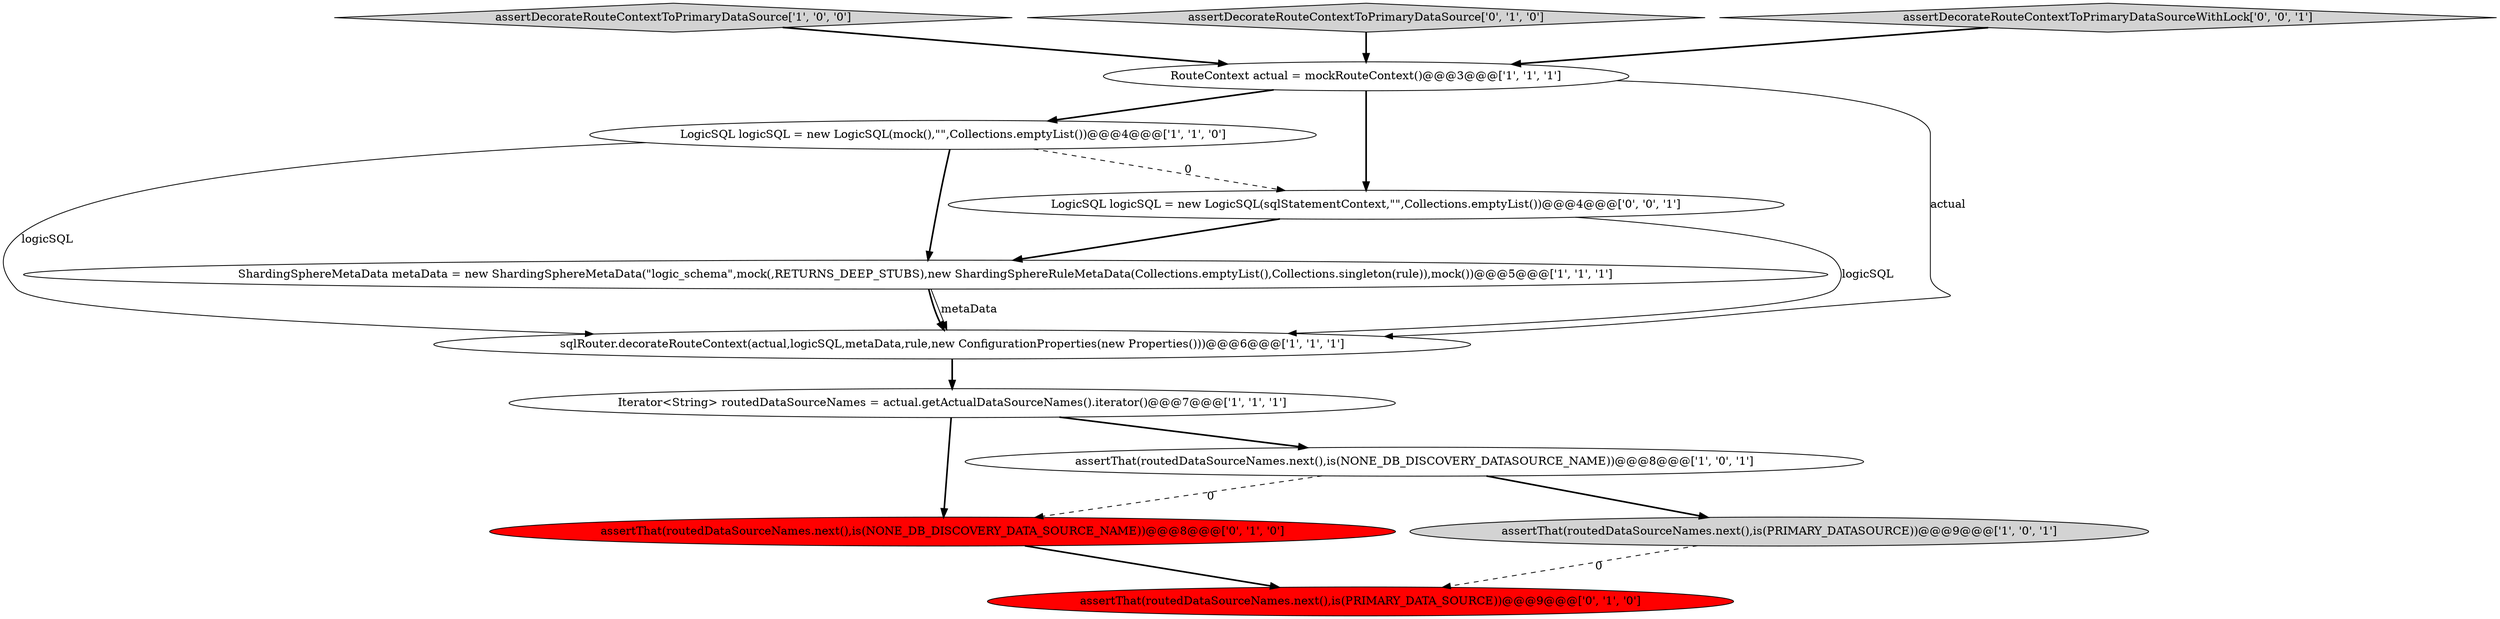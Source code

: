 digraph {
1 [style = filled, label = "assertDecorateRouteContextToPrimaryDataSource['1', '0', '0']", fillcolor = lightgray, shape = diamond image = "AAA0AAABBB1BBB"];
9 [style = filled, label = "assertDecorateRouteContextToPrimaryDataSource['0', '1', '0']", fillcolor = lightgray, shape = diamond image = "AAA0AAABBB2BBB"];
5 [style = filled, label = "Iterator<String> routedDataSourceNames = actual.getActualDataSourceNames().iterator()@@@7@@@['1', '1', '1']", fillcolor = white, shape = ellipse image = "AAA0AAABBB1BBB"];
8 [style = filled, label = "assertThat(routedDataSourceNames.next(),is(NONE_DB_DISCOVERY_DATA_SOURCE_NAME))@@@8@@@['0', '1', '0']", fillcolor = red, shape = ellipse image = "AAA1AAABBB2BBB"];
4 [style = filled, label = "assertThat(routedDataSourceNames.next(),is(PRIMARY_DATASOURCE))@@@9@@@['1', '0', '1']", fillcolor = lightgray, shape = ellipse image = "AAA0AAABBB1BBB"];
3 [style = filled, label = "assertThat(routedDataSourceNames.next(),is(NONE_DB_DISCOVERY_DATASOURCE_NAME))@@@8@@@['1', '0', '1']", fillcolor = white, shape = ellipse image = "AAA0AAABBB1BBB"];
10 [style = filled, label = "assertThat(routedDataSourceNames.next(),is(PRIMARY_DATA_SOURCE))@@@9@@@['0', '1', '0']", fillcolor = red, shape = ellipse image = "AAA1AAABBB2BBB"];
11 [style = filled, label = "assertDecorateRouteContextToPrimaryDataSourceWithLock['0', '0', '1']", fillcolor = lightgray, shape = diamond image = "AAA0AAABBB3BBB"];
2 [style = filled, label = "ShardingSphereMetaData metaData = new ShardingSphereMetaData(\"logic_schema\",mock(,RETURNS_DEEP_STUBS),new ShardingSphereRuleMetaData(Collections.emptyList(),Collections.singleton(rule)),mock())@@@5@@@['1', '1', '1']", fillcolor = white, shape = ellipse image = "AAA0AAABBB1BBB"];
12 [style = filled, label = "LogicSQL logicSQL = new LogicSQL(sqlStatementContext,\"\",Collections.emptyList())@@@4@@@['0', '0', '1']", fillcolor = white, shape = ellipse image = "AAA0AAABBB3BBB"];
6 [style = filled, label = "LogicSQL logicSQL = new LogicSQL(mock(),\"\",Collections.emptyList())@@@4@@@['1', '1', '0']", fillcolor = white, shape = ellipse image = "AAA0AAABBB1BBB"];
0 [style = filled, label = "sqlRouter.decorateRouteContext(actual,logicSQL,metaData,rule,new ConfigurationProperties(new Properties()))@@@6@@@['1', '1', '1']", fillcolor = white, shape = ellipse image = "AAA0AAABBB1BBB"];
7 [style = filled, label = "RouteContext actual = mockRouteContext()@@@3@@@['1', '1', '1']", fillcolor = white, shape = ellipse image = "AAA0AAABBB1BBB"];
5->3 [style = bold, label=""];
2->0 [style = solid, label="metaData"];
3->8 [style = dashed, label="0"];
5->8 [style = bold, label=""];
8->10 [style = bold, label=""];
12->2 [style = bold, label=""];
2->0 [style = bold, label=""];
7->0 [style = solid, label="actual"];
12->0 [style = solid, label="logicSQL"];
6->0 [style = solid, label="logicSQL"];
4->10 [style = dashed, label="0"];
9->7 [style = bold, label=""];
7->12 [style = bold, label=""];
3->4 [style = bold, label=""];
1->7 [style = bold, label=""];
6->12 [style = dashed, label="0"];
11->7 [style = bold, label=""];
7->6 [style = bold, label=""];
0->5 [style = bold, label=""];
6->2 [style = bold, label=""];
}
